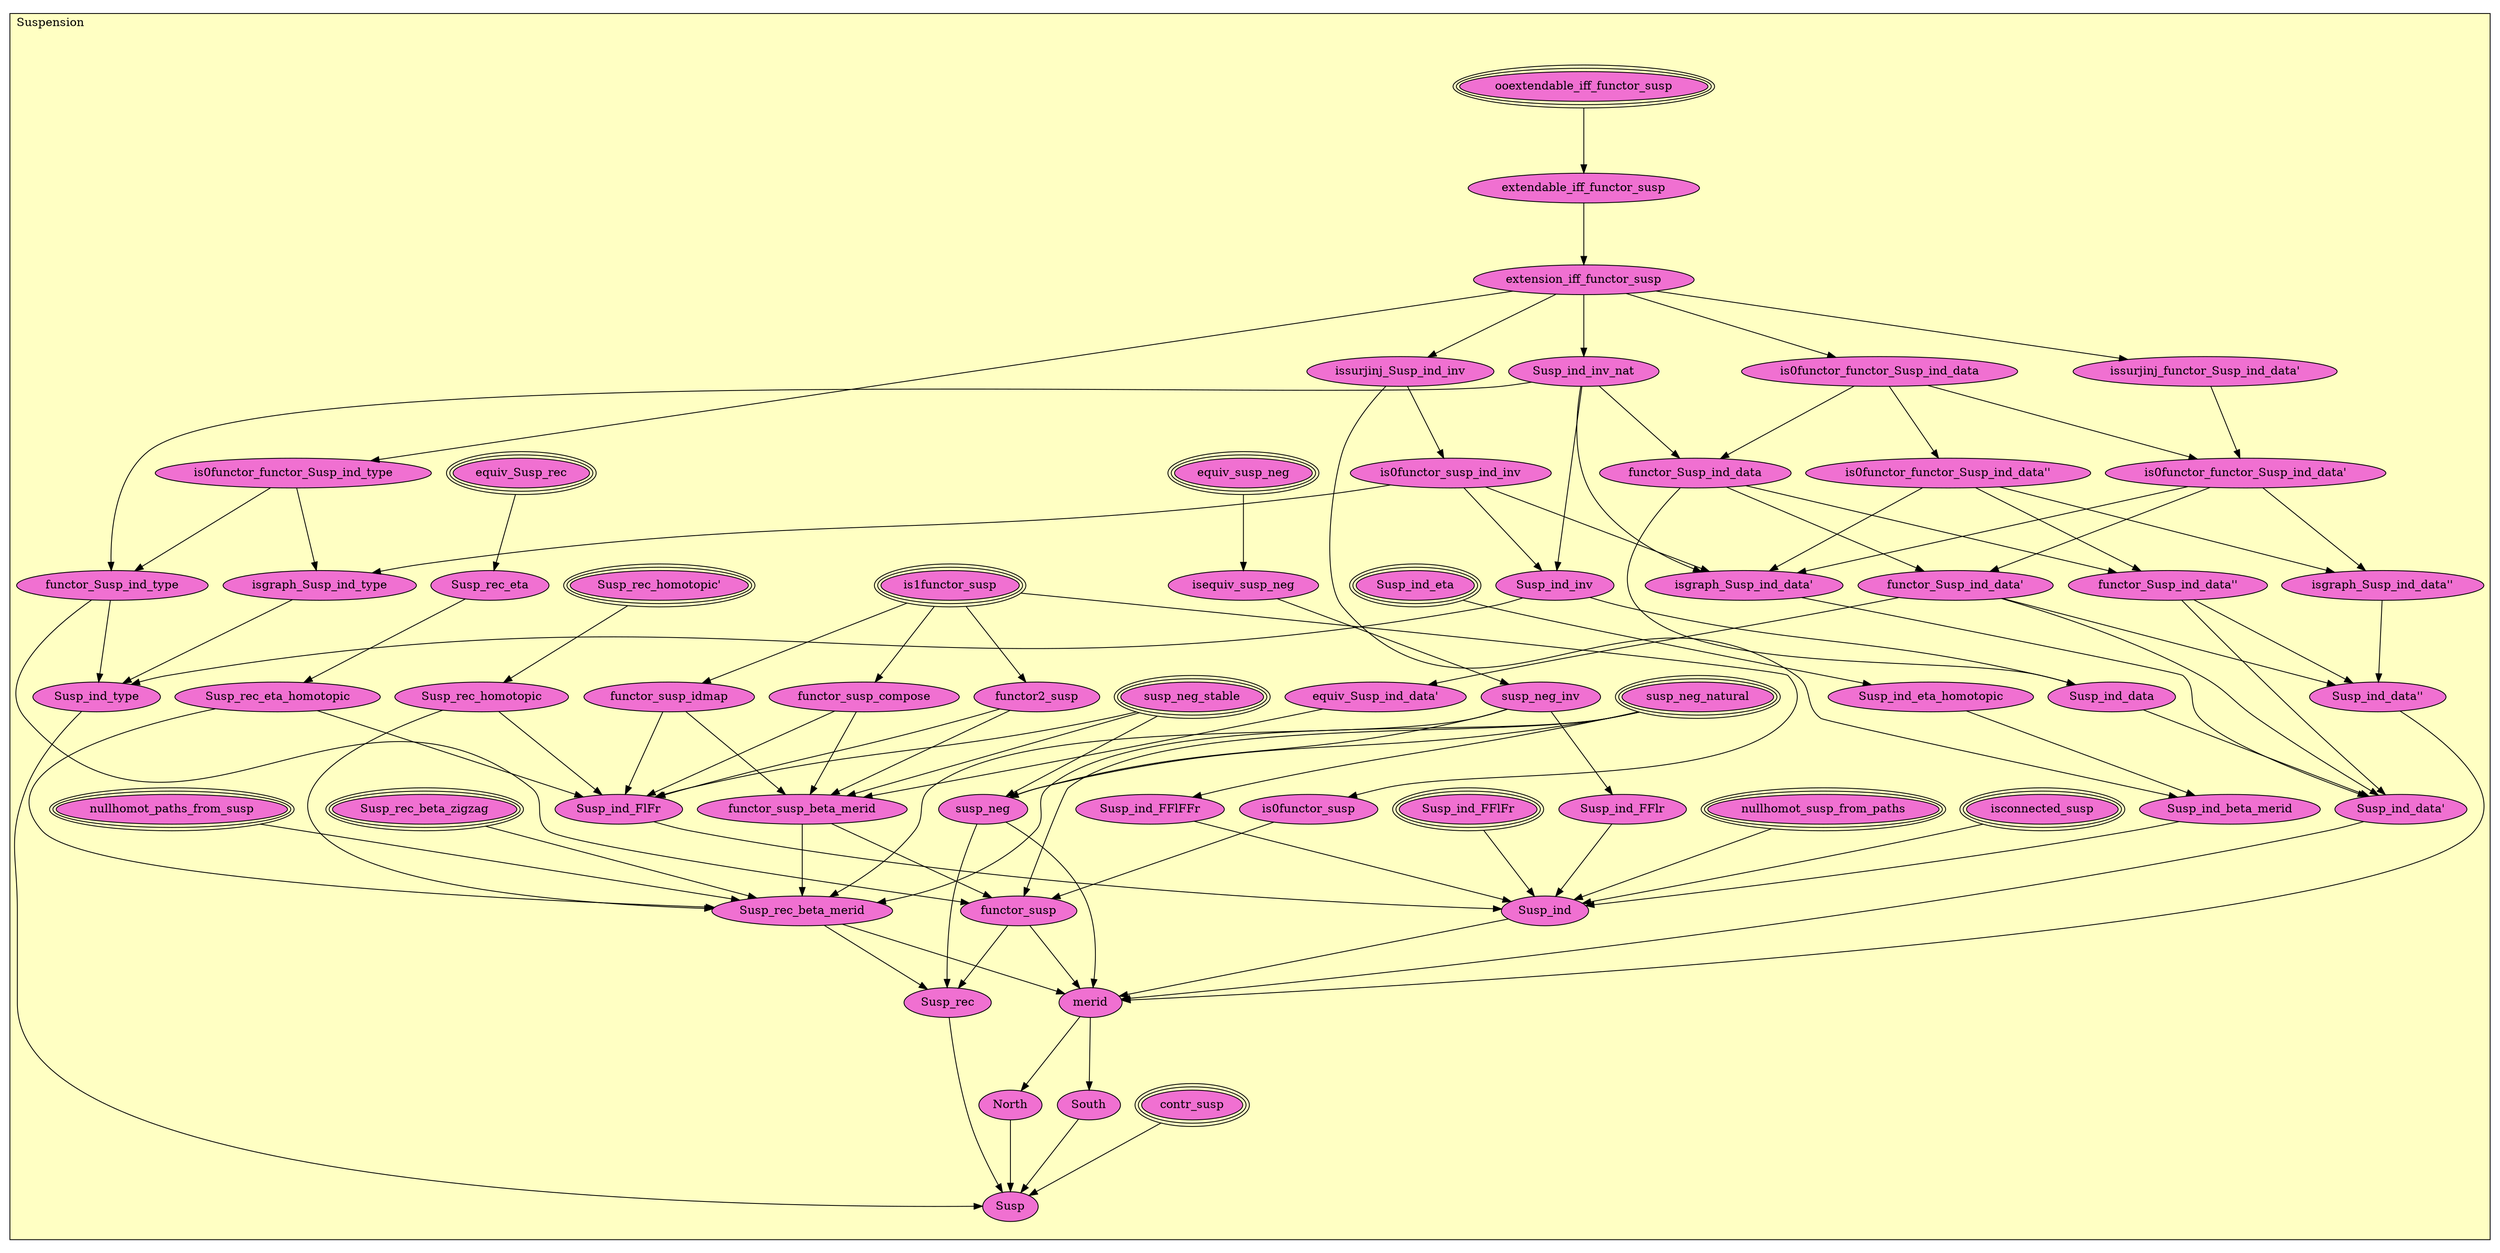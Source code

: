 digraph HoTT_Homotopy_Suspension {
  graph [ratio=0.5]
  node [style=filled]
Suspension_susp_neg_natural [label="susp_neg_natural", URL=<Suspension.html#susp_neg_natural>, peripheries=3, fillcolor="#F070D1"] ;
Suspension_susp_neg_stable [label="susp_neg_stable", URL=<Suspension.html#susp_neg_stable>, peripheries=3, fillcolor="#F070D1"] ;
Suspension_equiv_susp_neg [label="equiv_susp_neg", URL=<Suspension.html#equiv_susp_neg>, peripheries=3, fillcolor="#F070D1"] ;
Suspension_isequiv_susp_neg [label="isequiv_susp_neg", URL=<Suspension.html#isequiv_susp_neg>, fillcolor="#F070D1"] ;
Suspension_susp_neg_inv [label="susp_neg_inv", URL=<Suspension.html#susp_neg_inv>, fillcolor="#F070D1"] ;
Suspension_susp_neg [label="susp_neg", URL=<Suspension.html#susp_neg>, fillcolor="#F070D1"] ;
Suspension_isconnected_susp [label="isconnected_susp", URL=<Suspension.html#isconnected_susp>, peripheries=3, fillcolor="#F070D1"] ;
Suspension_contr_susp [label="contr_susp", URL=<Suspension.html#contr_susp>, peripheries=3, fillcolor="#F070D1"] ;
Suspension_nullhomot_paths_from_susp [label="nullhomot_paths_from_susp", URL=<Suspension.html#nullhomot_paths_from_susp>, peripheries=3, fillcolor="#F070D1"] ;
Suspension_nullhomot_susp_from_paths [label="nullhomot_susp_from_paths", URL=<Suspension.html#nullhomot_susp_from_paths>, peripheries=3, fillcolor="#F070D1"] ;
Suspension_ooextendable_iff_functor_susp [label="ooextendable_iff_functor_susp", URL=<Suspension.html#ooextendable_iff_functor_susp>, peripheries=3, fillcolor="#F070D1"] ;
Suspension_extendable_iff_functor_susp [label="extendable_iff_functor_susp", URL=<Suspension.html#extendable_iff_functor_susp>, fillcolor="#F070D1"] ;
Suspension_extension_iff_functor_susp [label="extension_iff_functor_susp", URL=<Suspension.html#extension_iff_functor_susp>, fillcolor="#F070D1"] ;
Suspension_Susp_ind_inv_nat [label="Susp_ind_inv_nat", URL=<Suspension.html#Susp_ind_inv_nat>, fillcolor="#F070D1"] ;
Suspension_is0functor_functor_Susp_ind_type [label="is0functor_functor_Susp_ind_type", URL=<Suspension.html#is0functor_functor_Susp_ind_type>, fillcolor="#F070D1"] ;
Suspension_functor_Susp_ind_type [label="functor_Susp_ind_type", URL=<Suspension.html#functor_Susp_ind_type>, fillcolor="#F070D1"] ;
Suspension_is0functor_functor_Susp_ind_data [label="is0functor_functor_Susp_ind_data", URL=<Suspension.html#is0functor_functor_Susp_ind_data>, fillcolor="#F070D1"] ;
Suspension_functor_Susp_ind_data [label="functor_Susp_ind_data", URL=<Suspension.html#functor_Susp_ind_data>, fillcolor="#F070D1"] ;
Suspension_issurjinj_functor_Susp_ind_data_ [label="issurjinj_functor_Susp_ind_data'", URL=<Suspension.html#issurjinj_functor_Susp_ind_data'>, fillcolor="#F070D1"] ;
Suspension_is0functor_functor_Susp_ind_data_ [label="is0functor_functor_Susp_ind_data'", URL=<Suspension.html#is0functor_functor_Susp_ind_data'>, fillcolor="#F070D1"] ;
Suspension_functor_Susp_ind_data_ [label="functor_Susp_ind_data'", URL=<Suspension.html#functor_Susp_ind_data'>, fillcolor="#F070D1"] ;
Suspension_equiv_Susp_ind_data_ [label="equiv_Susp_ind_data'", URL=<Suspension.html#equiv_Susp_ind_data'>, fillcolor="#F070D1"] ;
Suspension_is0functor_functor_Susp_ind_data__ [label="is0functor_functor_Susp_ind_data''", URL=<Suspension.html#is0functor_functor_Susp_ind_data''>, fillcolor="#F070D1"] ;
Suspension_functor_Susp_ind_data__ [label="functor_Susp_ind_data''", URL=<Suspension.html#functor_Susp_ind_data''>, fillcolor="#F070D1"] ;
Suspension_isgraph_Susp_ind_data__ [label="isgraph_Susp_ind_data''", URL=<Suspension.html#isgraph_Susp_ind_data''>, fillcolor="#F070D1"] ;
Suspension_Susp_ind_data__ [label="Susp_ind_data''", URL=<Suspension.html#Susp_ind_data''>, fillcolor="#F070D1"] ;
Suspension_issurjinj_Susp_ind_inv [label="issurjinj_Susp_ind_inv", URL=<Suspension.html#issurjinj_Susp_ind_inv>, fillcolor="#F070D1"] ;
Suspension_is0functor_susp_ind_inv [label="is0functor_susp_ind_inv", URL=<Suspension.html#is0functor_susp_ind_inv>, fillcolor="#F070D1"] ;
Suspension_Susp_ind_inv [label="Susp_ind_inv", URL=<Suspension.html#Susp_ind_inv>, fillcolor="#F070D1"] ;
Suspension_Susp_ind_data [label="Susp_ind_data", URL=<Suspension.html#Susp_ind_data>, fillcolor="#F070D1"] ;
Suspension_isgraph_Susp_ind_data_ [label="isgraph_Susp_ind_data'", URL=<Suspension.html#isgraph_Susp_ind_data'>, fillcolor="#F070D1"] ;
Suspension_Susp_ind_data_ [label="Susp_ind_data'", URL=<Suspension.html#Susp_ind_data'>, fillcolor="#F070D1"] ;
Suspension_isgraph_Susp_ind_type [label="isgraph_Susp_ind_type", URL=<Suspension.html#isgraph_Susp_ind_type>, fillcolor="#F070D1"] ;
Suspension_Susp_ind_type [label="Susp_ind_type", URL=<Suspension.html#Susp_ind_type>, fillcolor="#F070D1"] ;
Suspension_equiv_Susp_rec [label="equiv_Susp_rec", URL=<Suspension.html#equiv_Susp_rec>, peripheries=3, fillcolor="#F070D1"] ;
Suspension_is1functor_susp [label="is1functor_susp", URL=<Suspension.html#is1functor_susp>, peripheries=3, fillcolor="#F070D1"] ;
Suspension_is0functor_susp [label="is0functor_susp", URL=<Suspension.html#is0functor_susp>, fillcolor="#F070D1"] ;
Suspension_functor2_susp [label="functor2_susp", URL=<Suspension.html#functor2_susp>, fillcolor="#F070D1"] ;
Suspension_functor_susp_idmap [label="functor_susp_idmap", URL=<Suspension.html#functor_susp_idmap>, fillcolor="#F070D1"] ;
Suspension_functor_susp_compose [label="functor_susp_compose", URL=<Suspension.html#functor_susp_compose>, fillcolor="#F070D1"] ;
Suspension_functor_susp_beta_merid [label="functor_susp_beta_merid", URL=<Suspension.html#functor_susp_beta_merid>, fillcolor="#F070D1"] ;
Suspension_functor_susp [label="functor_susp", URL=<Suspension.html#functor_susp>, fillcolor="#F070D1"] ;
Suspension_Susp_rec_eta [label="Susp_rec_eta", URL=<Suspension.html#Susp_rec_eta>, fillcolor="#F070D1"] ;
Suspension_Susp_ind_eta [label="Susp_ind_eta", URL=<Suspension.html#Susp_ind_eta>, peripheries=3, fillcolor="#F070D1"] ;
Suspension_Susp_rec_eta_homotopic [label="Susp_rec_eta_homotopic", URL=<Suspension.html#Susp_rec_eta_homotopic>, fillcolor="#F070D1"] ;
Suspension_Susp_ind_eta_homotopic [label="Susp_ind_eta_homotopic", URL=<Suspension.html#Susp_ind_eta_homotopic>, fillcolor="#F070D1"] ;
Suspension_Susp_rec_homotopic_ [label="Susp_rec_homotopic'", URL=<Suspension.html#Susp_rec_homotopic'>, peripheries=3, fillcolor="#F070D1"] ;
Suspension_Susp_rec_homotopic [label="Susp_rec_homotopic", URL=<Suspension.html#Susp_rec_homotopic>, fillcolor="#F070D1"] ;
Suspension_Susp_rec_beta_zigzag [label="Susp_rec_beta_zigzag", URL=<Suspension.html#Susp_rec_beta_zigzag>, peripheries=3, fillcolor="#F070D1"] ;
Suspension_Susp_rec_beta_merid [label="Susp_rec_beta_merid", URL=<Suspension.html#Susp_rec_beta_merid>, fillcolor="#F070D1"] ;
Suspension_Susp_rec [label="Susp_rec", URL=<Suspension.html#Susp_rec>, fillcolor="#F070D1"] ;
Suspension_Susp_ind_FFlFFr [label="Susp_ind_FFlFFr", URL=<Suspension.html#Susp_ind_FFlFFr>, fillcolor="#F070D1"] ;
Suspension_Susp_ind_FFlFr [label="Susp_ind_FFlFr", URL=<Suspension.html#Susp_ind_FFlFr>, peripheries=3, fillcolor="#F070D1"] ;
Suspension_Susp_ind_FFlr [label="Susp_ind_FFlr", URL=<Suspension.html#Susp_ind_FFlr>, fillcolor="#F070D1"] ;
Suspension_Susp_ind_FlFr [label="Susp_ind_FlFr", URL=<Suspension.html#Susp_ind_FlFr>, fillcolor="#F070D1"] ;
Suspension_Susp_ind_beta_merid [label="Susp_ind_beta_merid", URL=<Suspension.html#Susp_ind_beta_merid>, fillcolor="#F070D1"] ;
Suspension_Susp_ind [label="Susp_ind", URL=<Suspension.html#Susp_ind>, fillcolor="#F070D1"] ;
Suspension_merid [label="merid", URL=<Suspension.html#merid>, fillcolor="#F070D1"] ;
Suspension_South [label="South", URL=<Suspension.html#South>, fillcolor="#F070D1"] ;
Suspension_North [label="North", URL=<Suspension.html#North>, fillcolor="#F070D1"] ;
Suspension_Susp [label="Susp", URL=<Suspension.html#Susp>, fillcolor="#F070D1"] ;
  Suspension_susp_neg_natural -> Suspension_susp_neg [] ;
  Suspension_susp_neg_natural -> Suspension_functor_susp [] ;
  Suspension_susp_neg_natural -> Suspension_Susp_rec_beta_merid [] ;
  Suspension_susp_neg_natural -> Suspension_Susp_ind_FFlFFr [] ;
  Suspension_susp_neg_stable -> Suspension_susp_neg [] ;
  Suspension_susp_neg_stable -> Suspension_functor_susp_beta_merid [] ;
  Suspension_susp_neg_stable -> Suspension_Susp_ind_FlFr [] ;
  Suspension_equiv_susp_neg -> Suspension_isequiv_susp_neg [] ;
  Suspension_isequiv_susp_neg -> Suspension_susp_neg_inv [] ;
  Suspension_susp_neg_inv -> Suspension_susp_neg [] ;
  Suspension_susp_neg_inv -> Suspension_Susp_rec_beta_merid [] ;
  Suspension_susp_neg_inv -> Suspension_Susp_ind_FFlr [] ;
  Suspension_susp_neg -> Suspension_Susp_rec [] ;
  Suspension_susp_neg -> Suspension_merid [] ;
  Suspension_isconnected_susp -> Suspension_Susp_ind [] ;
  Suspension_contr_susp -> Suspension_Susp [] ;
  Suspension_nullhomot_paths_from_susp -> Suspension_Susp_rec_beta_merid [] ;
  Suspension_nullhomot_susp_from_paths -> Suspension_Susp_ind [] ;
  Suspension_ooextendable_iff_functor_susp -> Suspension_extendable_iff_functor_susp [] ;
  Suspension_extendable_iff_functor_susp -> Suspension_extension_iff_functor_susp [] ;
  Suspension_extension_iff_functor_susp -> Suspension_Susp_ind_inv_nat [] ;
  Suspension_extension_iff_functor_susp -> Suspension_is0functor_functor_Susp_ind_type [] ;
  Suspension_extension_iff_functor_susp -> Suspension_is0functor_functor_Susp_ind_data [] ;
  Suspension_extension_iff_functor_susp -> Suspension_issurjinj_functor_Susp_ind_data_ [] ;
  Suspension_extension_iff_functor_susp -> Suspension_issurjinj_Susp_ind_inv [] ;
  Suspension_Susp_ind_inv_nat -> Suspension_functor_Susp_ind_type [] ;
  Suspension_Susp_ind_inv_nat -> Suspension_functor_Susp_ind_data [] ;
  Suspension_Susp_ind_inv_nat -> Suspension_Susp_ind_inv [] ;
  Suspension_Susp_ind_inv_nat -> Suspension_isgraph_Susp_ind_data_ [] ;
  Suspension_is0functor_functor_Susp_ind_type -> Suspension_functor_Susp_ind_type [] ;
  Suspension_is0functor_functor_Susp_ind_type -> Suspension_isgraph_Susp_ind_type [] ;
  Suspension_functor_Susp_ind_type -> Suspension_Susp_ind_type [] ;
  Suspension_functor_Susp_ind_type -> Suspension_functor_susp [] ;
  Suspension_is0functor_functor_Susp_ind_data -> Suspension_functor_Susp_ind_data [] ;
  Suspension_is0functor_functor_Susp_ind_data -> Suspension_is0functor_functor_Susp_ind_data_ [] ;
  Suspension_is0functor_functor_Susp_ind_data -> Suspension_is0functor_functor_Susp_ind_data__ [] ;
  Suspension_functor_Susp_ind_data -> Suspension_functor_Susp_ind_data_ [] ;
  Suspension_functor_Susp_ind_data -> Suspension_functor_Susp_ind_data__ [] ;
  Suspension_functor_Susp_ind_data -> Suspension_Susp_ind_data [] ;
  Suspension_issurjinj_functor_Susp_ind_data_ -> Suspension_is0functor_functor_Susp_ind_data_ [] ;
  Suspension_is0functor_functor_Susp_ind_data_ -> Suspension_functor_Susp_ind_data_ [] ;
  Suspension_is0functor_functor_Susp_ind_data_ -> Suspension_isgraph_Susp_ind_data__ [] ;
  Suspension_is0functor_functor_Susp_ind_data_ -> Suspension_isgraph_Susp_ind_data_ [] ;
  Suspension_functor_Susp_ind_data_ -> Suspension_equiv_Susp_ind_data_ [] ;
  Suspension_functor_Susp_ind_data_ -> Suspension_Susp_ind_data__ [] ;
  Suspension_functor_Susp_ind_data_ -> Suspension_Susp_ind_data_ [] ;
  Suspension_equiv_Susp_ind_data_ -> Suspension_functor_susp_beta_merid [] ;
  Suspension_is0functor_functor_Susp_ind_data__ -> Suspension_functor_Susp_ind_data__ [] ;
  Suspension_is0functor_functor_Susp_ind_data__ -> Suspension_isgraph_Susp_ind_data__ [] ;
  Suspension_is0functor_functor_Susp_ind_data__ -> Suspension_isgraph_Susp_ind_data_ [] ;
  Suspension_functor_Susp_ind_data__ -> Suspension_Susp_ind_data__ [] ;
  Suspension_functor_Susp_ind_data__ -> Suspension_Susp_ind_data_ [] ;
  Suspension_isgraph_Susp_ind_data__ -> Suspension_Susp_ind_data__ [] ;
  Suspension_Susp_ind_data__ -> Suspension_merid [] ;
  Suspension_issurjinj_Susp_ind_inv -> Suspension_is0functor_susp_ind_inv [] ;
  Suspension_issurjinj_Susp_ind_inv -> Suspension_Susp_ind_beta_merid [] ;
  Suspension_is0functor_susp_ind_inv -> Suspension_Susp_ind_inv [] ;
  Suspension_is0functor_susp_ind_inv -> Suspension_isgraph_Susp_ind_data_ [] ;
  Suspension_is0functor_susp_ind_inv -> Suspension_isgraph_Susp_ind_type [] ;
  Suspension_Susp_ind_inv -> Suspension_Susp_ind_data [] ;
  Suspension_Susp_ind_inv -> Suspension_Susp_ind_type [] ;
  Suspension_Susp_ind_data -> Suspension_Susp_ind_data_ [] ;
  Suspension_isgraph_Susp_ind_data_ -> Suspension_Susp_ind_data_ [] ;
  Suspension_Susp_ind_data_ -> Suspension_merid [] ;
  Suspension_isgraph_Susp_ind_type -> Suspension_Susp_ind_type [] ;
  Suspension_Susp_ind_type -> Suspension_Susp [] ;
  Suspension_equiv_Susp_rec -> Suspension_Susp_rec_eta [] ;
  Suspension_is1functor_susp -> Suspension_is0functor_susp [] ;
  Suspension_is1functor_susp -> Suspension_functor2_susp [] ;
  Suspension_is1functor_susp -> Suspension_functor_susp_idmap [] ;
  Suspension_is1functor_susp -> Suspension_functor_susp_compose [] ;
  Suspension_is0functor_susp -> Suspension_functor_susp [] ;
  Suspension_functor2_susp -> Suspension_functor_susp_beta_merid [] ;
  Suspension_functor2_susp -> Suspension_Susp_ind_FlFr [] ;
  Suspension_functor_susp_idmap -> Suspension_functor_susp_beta_merid [] ;
  Suspension_functor_susp_idmap -> Suspension_Susp_ind_FlFr [] ;
  Suspension_functor_susp_compose -> Suspension_functor_susp_beta_merid [] ;
  Suspension_functor_susp_compose -> Suspension_Susp_ind_FlFr [] ;
  Suspension_functor_susp_beta_merid -> Suspension_functor_susp [] ;
  Suspension_functor_susp_beta_merid -> Suspension_Susp_rec_beta_merid [] ;
  Suspension_functor_susp -> Suspension_Susp_rec [] ;
  Suspension_functor_susp -> Suspension_merid [] ;
  Suspension_Susp_rec_eta -> Suspension_Susp_rec_eta_homotopic [] ;
  Suspension_Susp_ind_eta -> Suspension_Susp_ind_eta_homotopic [] ;
  Suspension_Susp_rec_eta_homotopic -> Suspension_Susp_rec_beta_merid [] ;
  Suspension_Susp_rec_eta_homotopic -> Suspension_Susp_ind_FlFr [] ;
  Suspension_Susp_ind_eta_homotopic -> Suspension_Susp_ind_beta_merid [] ;
  Suspension_Susp_rec_homotopic_ -> Suspension_Susp_rec_homotopic [] ;
  Suspension_Susp_rec_homotopic -> Suspension_Susp_rec_beta_merid [] ;
  Suspension_Susp_rec_homotopic -> Suspension_Susp_ind_FlFr [] ;
  Suspension_Susp_rec_beta_zigzag -> Suspension_Susp_rec_beta_merid [] ;
  Suspension_Susp_rec_beta_merid -> Suspension_Susp_rec [] ;
  Suspension_Susp_rec_beta_merid -> Suspension_merid [] ;
  Suspension_Susp_rec -> Suspension_Susp [] ;
  Suspension_Susp_ind_FFlFFr -> Suspension_Susp_ind [] ;
  Suspension_Susp_ind_FFlFr -> Suspension_Susp_ind [] ;
  Suspension_Susp_ind_FFlr -> Suspension_Susp_ind [] ;
  Suspension_Susp_ind_FlFr -> Suspension_Susp_ind [] ;
  Suspension_Susp_ind_beta_merid -> Suspension_Susp_ind [] ;
  Suspension_Susp_ind -> Suspension_merid [] ;
  Suspension_merid -> Suspension_South [] ;
  Suspension_merid -> Suspension_North [] ;
  Suspension_South -> Suspension_Susp [] ;
  Suspension_North -> Suspension_Susp [] ;
subgraph cluster_Suspension { label="Suspension"; fillcolor="#FFFFC3"; labeljust=l; style=filled 
Suspension_Susp; Suspension_North; Suspension_South; Suspension_merid; Suspension_Susp_ind; Suspension_Susp_ind_beta_merid; Suspension_Susp_ind_FlFr; Suspension_Susp_ind_FFlr; Suspension_Susp_ind_FFlFr; Suspension_Susp_ind_FFlFFr; Suspension_Susp_rec; Suspension_Susp_rec_beta_merid; Suspension_Susp_rec_beta_zigzag; Suspension_Susp_rec_homotopic; Suspension_Susp_rec_homotopic_; Suspension_Susp_ind_eta_homotopic; Suspension_Susp_rec_eta_homotopic; Suspension_Susp_ind_eta; Suspension_Susp_rec_eta; Suspension_functor_susp; Suspension_functor_susp_beta_merid; Suspension_functor_susp_compose; Suspension_functor_susp_idmap; Suspension_functor2_susp; Suspension_is0functor_susp; Suspension_is1functor_susp; Suspension_equiv_Susp_rec; Suspension_Susp_ind_type; Suspension_isgraph_Susp_ind_type; Suspension_Susp_ind_data_; Suspension_isgraph_Susp_ind_data_; Suspension_Susp_ind_data; Suspension_Susp_ind_inv; Suspension_is0functor_susp_ind_inv; Suspension_issurjinj_Susp_ind_inv; Suspension_Susp_ind_data__; Suspension_isgraph_Susp_ind_data__; Suspension_functor_Susp_ind_data__; Suspension_is0functor_functor_Susp_ind_data__; Suspension_equiv_Susp_ind_data_; Suspension_functor_Susp_ind_data_; Suspension_is0functor_functor_Susp_ind_data_; Suspension_issurjinj_functor_Susp_ind_data_; Suspension_functor_Susp_ind_data; Suspension_is0functor_functor_Susp_ind_data; Suspension_functor_Susp_ind_type; Suspension_is0functor_functor_Susp_ind_type; Suspension_Susp_ind_inv_nat; Suspension_extension_iff_functor_susp; Suspension_extendable_iff_functor_susp; Suspension_ooextendable_iff_functor_susp; Suspension_nullhomot_susp_from_paths; Suspension_nullhomot_paths_from_susp; Suspension_contr_susp; Suspension_isconnected_susp; Suspension_susp_neg; Suspension_susp_neg_inv; Suspension_isequiv_susp_neg; Suspension_equiv_susp_neg; Suspension_susp_neg_stable; Suspension_susp_neg_natural; };
} /* END */
